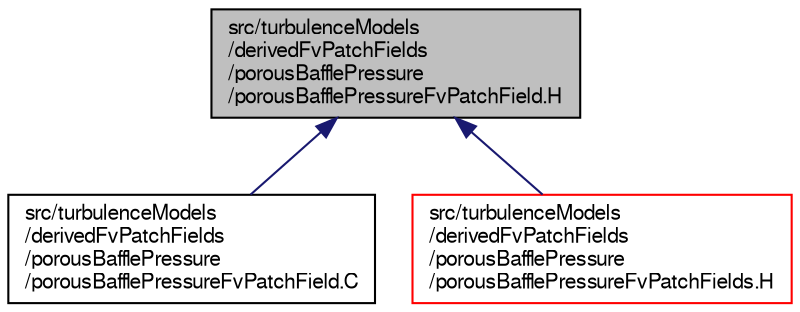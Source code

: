 digraph "src/turbulenceModels/derivedFvPatchFields/porousBafflePressure/porousBafflePressureFvPatchField.H"
{
  bgcolor="transparent";
  edge [fontname="FreeSans",fontsize="10",labelfontname="FreeSans",labelfontsize="10"];
  node [fontname="FreeSans",fontsize="10",shape=record];
  Node216 [label="src/turbulenceModels\l/derivedFvPatchFields\l/porousBafflePressure\l/porousBafflePressureFvPatchField.H",height=0.2,width=0.4,color="black", fillcolor="grey75", style="filled", fontcolor="black"];
  Node216 -> Node217 [dir="back",color="midnightblue",fontsize="10",style="solid",fontname="FreeSans"];
  Node217 [label="src/turbulenceModels\l/derivedFvPatchFields\l/porousBafflePressure\l/porousBafflePressureFvPatchField.C",height=0.2,width=0.4,color="black",URL="$a40298.html"];
  Node216 -> Node218 [dir="back",color="midnightblue",fontsize="10",style="solid",fontname="FreeSans"];
  Node218 [label="src/turbulenceModels\l/derivedFvPatchFields\l/porousBafflePressure\l/porousBafflePressureFvPatchFields.H",height=0.2,width=0.4,color="red",URL="$a17399.html"];
}
